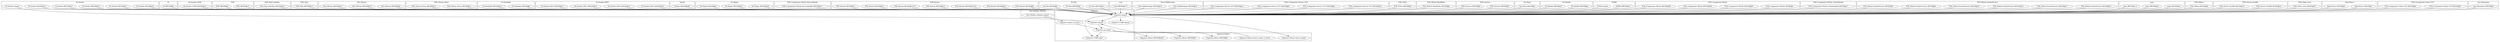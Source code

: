 digraph {
graph [overlap=false]
subgraph cluster_IO_Socket {
	label="IO::Socket";
	"IO::Socket::import";
	"IO::Socket::BEGIN@16";
	"IO::Socket::BEGIN@11";
	"IO::Socket::BEGIN@13";
	"IO::Socket::BEGIN@17";
	"IO::Socket::BEGIN@12";
}
subgraph cluster_IO {
	label="IO";
	"IO::BEGIN@6";
}
subgraph cluster_IO_Socket_UNIX {
	label="IO::Socket::UNIX";
	"IO::Socket::UNIX::BEGIN@12";
}
subgraph cluster_POE {
	label="POE";
	"POE::BEGIN@11";
	"POE::BEGIN@6";
}
subgraph cluster_POE_Pipe_OneWay {
	label="POE::Pipe::OneWay";
	"POE::Pipe::OneWay::BEGIN@13";
}
subgraph cluster_POE_Pipe {
	label="POE::Pipe";
	"POE::Pipe::BEGIN@11";
}
subgraph cluster_Net_SSLeay {
	label="Net::SSLeay";
	"Net::SSLeay::BEGIN@19";
	"Net::SSLeay::BEGIN@17";
	"Net::SSLeay::BEGIN@20";
}
subgraph cluster_POE_Queue_Array {
	label="POE::Queue::Array";
	"POE::Queue::Array::BEGIN@11";
	"POE::Queue::Array::BEGIN@12";
}
subgraph cluster_IO_Seekable {
	label="IO::Seekable";
	"IO::Seekable::BEGIN@6";
	"IO::Seekable::BEGIN@12";
}
subgraph cluster_IO_Socket_INET {
	label="IO::Socket::INET";
	"IO::Socket::INET::BEGIN@12";
	"IO::Socket::INET::BEGIN@13";
	"IO::Socket::INET::BEGIN@14";
	"IO::Socket::INET::BEGIN@15";
}
subgraph cluster_Socket {
	label="Socket";
	"Socket::BEGIN@687";
}
subgraph cluster_IO_Pipely {
	label="IO::Pipely";
	"IO::Pipely::BEGIN@23";
	"IO::Pipely::BEGIN@9";
	"IO::Pipely::BEGIN@24";
}
subgraph cluster_POE_Component_SSLify_ServerHandle {
	label="POE::Component::SSLify::ServerHandle";
	"POE::Component::SSLify::ServerHandle::BEGIN@17";
}
subgraph cluster_POE_Kernel {
	label="POE::Kernel";
	"POE::Kernel::BEGIN@8";
	"POE::Kernel::BEGIN@24";
	"POE::Kernel::BEGIN@16.21";
	"POE::Kernel::BEGIN@13";
	"POE::Kernel::BEGIN@14.19";
	"POE::Kernel::BEGIN@12";
	"POE::Kernel::BEGIN@11";
}
subgraph cluster_Exporter {
	label="Exporter";
	"Exporter::import";
	"Exporter::CORE:match";
	"Exporter::export_to_level";
	"Exporter::as_heavy";
	"Exporter::export";
	"Exporter::CORE:subst";
}
subgraph cluster_IO_File {
	label="IO::File";
	"IO::File::BEGIN@9";
	"IO::File::BEGIN@8";
	"IO::File::BEGIN@11";
}
subgraph cluster_Cwd {
	label="Cwd";
	"Cwd::BEGIN@171";
}
subgraph cluster_Test_FailWarnings {
	label="Test::FailWarnings";
	"Test::FailWarnings::BEGIN@10";
	"Test::FailWarnings::BEGIN@12";
}
subgraph cluster_POE_Component_Server_TCP {
	label="POE::Component::Server::TCP";
	"POE::Component::Server::TCP::BEGIN@8";
	"POE::Component::Server::TCP::BEGIN@12";
	"POE::Component::Server::TCP::BEGIN@10";
	"POE::Component::Server::TCP::BEGIN@9";
}
subgraph cluster_POE_Filter {
	label="POE::Filter";
	"POE::Filter::BEGIN@8";
}
subgraph cluster_POE_Wheel_ReadWrite {
	label="POE::Wheel::ReadWrite";
	"POE::Wheel::ReadWrite::BEGIN@8";
}
subgraph cluster_POE_Session {
	label="POE::Session";
	"POE::Session::BEGIN@9";
	"POE::Session::BEGIN@8";
}
subgraph cluster_Tie_Hash {
	label="Tie::Hash";
	"Tie::Hash::BEGIN@5";
}
subgraph cluster_IO_Handle {
	label="IO::Handle";
	"IO::Handle::BEGIN@6";
	"IO::Handle::BEGIN@7";
}
subgraph cluster_POSIX {
	label="POSIX";
	"POSIX::BEGIN@11";
	"POSIX::import";
}
subgraph cluster_POE_Component_SSLify {
	label="POE::Component::SSLify";
	"POE::Component::SSLify::BEGIN@95";
	"POE::Component::SSLify::BEGIN@98";
	"POE::Component::SSLify::BEGIN@1";
	"POE::Component::SSLify::BEGIN@91";
}
subgraph cluster_POE_Component_SSLify_ClientHandle {
	label="POE::Component::SSLify::ClientHandle";
	"POE::Component::SSLify::ClientHandle::BEGIN@17";
}
subgraph cluster_Exporter_Heavy {
	label="Exporter::Heavy";
	"Exporter::Heavy::BEGIN@3";
	"Exporter::Heavy::heavy_export";
	"Exporter::Heavy::BEGIN@4";
	"Exporter::Heavy::heavy_export_to_level";
	"Exporter::Heavy::BEGIN@202";
}
subgraph cluster_POE_Wheel_SocketFactory {
	label="POE::Wheel::SocketFactory";
	"POE::Wheel::SocketFactory::BEGIN@8";
	"POE::Wheel::SocketFactory::BEGIN@9";
	"POE::Wheel::SocketFactory::BEGIN@11";
	"POE::Wheel::SocketFactory::BEGIN@17";
	"POE::Wheel::SocketFactory::BEGIN@12";
	"POE::Wheel::SocketFactory::BEGIN@53";
}
subgraph cluster_main {
	label="main";
	"main::BEGIN@22";
	"main::BEGIN@1.3";
	"main::BEGIN@41";
}
subgraph cluster_POE_Wheel {
	label="POE::Wheel";
	"POE::Wheel::BEGIN@8";
}
subgraph cluster_POE_Driver_SysRW {
	label="POE::Driver::SysRW";
	"POE::Driver::SysRW::BEGIN@12";
	"POE::Driver::SysRW::BEGIN@13";
}
subgraph cluster_Test_Builder_Module {
	label="Test::Builder::Module";
	"Test::Builder::Module::import";
}
subgraph cluster_POE_Filter_Line {
	label="POE::Filter::Line";
	"POE::Filter::Line::BEGIN@10";
}
subgraph cluster_SelectSaver {
	label="SelectSaver";
	"SelectSaver::BEGIN@7";
	"SelectSaver::BEGIN@6";
}
subgraph cluster_POE_Component_Client_TCP {
	label="POE::Component::Client::TCP";
	"POE::Component::Client::TCP::BEGIN@9";
	"POE::Component::Client::TCP::BEGIN@8";
}
subgraph cluster_Sys_Hostname {
	label="Sys::Hostname";
	"Sys::Hostname::BEGIN@5";
}
"Exporter::as_heavy" -> "Exporter::Heavy::BEGIN@3";
"IO::Socket::import" -> "Exporter::export";
"Exporter::Heavy::heavy_export_to_level" -> "Exporter::export";
"Exporter::import" -> "Exporter::export";
"Exporter::import" -> "Exporter::CORE:subst";
"Exporter::as_heavy" -> "Exporter::CORE:subst";
"Test::Builder::Module::import" -> "Exporter::export_to_level";
"SelectSaver::BEGIN@6" -> "Exporter::import";
"Test::FailWarnings::BEGIN@12" -> "Exporter::import";
"IO::BEGIN@6" -> "Exporter::import";
"IO::Socket::INET::BEGIN@14" -> "Exporter::import";
"Tie::Hash::BEGIN@5" -> "Exporter::import";
"POE::Wheel::SocketFactory::BEGIN@11" -> "Exporter::import";
"POE::BEGIN@6" -> "Exporter::import";
"POE::Session::BEGIN@9" -> "Exporter::import";
"IO::Handle::BEGIN@7" -> "Exporter::import";
"Socket::BEGIN@687" -> "Exporter::import";
"IO::Seekable::BEGIN@12" -> "Exporter::import";
"POE::BEGIN@11" -> "Exporter::import";
"POE::Wheel::BEGIN@8" -> "Exporter::import";
"POSIX::BEGIN@11" -> "Exporter::import";
"IO::Socket::UNIX::BEGIN@12" -> "Exporter::import";
"POE::Pipe::BEGIN@11" -> "Exporter::import";
"IO::Pipely::BEGIN@23" -> "Exporter::import";
"Cwd::BEGIN@171" -> "Exporter::import";
"Net::SSLeay::BEGIN@17" -> "Exporter::import";
"POE::Queue::Array::BEGIN@11" -> "Exporter::import";
"Net::SSLeay::BEGIN@20" -> "Exporter::import";
"POE::Component::Server::TCP::BEGIN@9" -> "Exporter::import";
"POE::Kernel::BEGIN@16.21" -> "Exporter::import";
"POE::Kernel::BEGIN@11" -> "Exporter::import";
"POE::Component::Client::TCP::BEGIN@8" -> "Exporter::import";
"POSIX::import" -> "Exporter::import";
"IO::Socket::BEGIN@12" -> "Exporter::import";
"IO::Socket::BEGIN@11" -> "Exporter::import";
"IO::File::BEGIN@8" -> "Exporter::import";
"POE::Filter::Line::BEGIN@10" -> "Exporter::import";
"POE::Component::SSLify::BEGIN@95" -> "Exporter::import";
"IO::Socket::BEGIN@17" -> "Exporter::import";
"POE::Filter::BEGIN@8" -> "Exporter::import";
"POE::Driver::SysRW::BEGIN@13" -> "Exporter::import";
"Sys::Hostname::BEGIN@5" -> "Exporter::import";
"main::BEGIN@1.3" -> "Exporter::import";
"SelectSaver::BEGIN@7" -> "Exporter::import";
"Test::FailWarnings::BEGIN@10" -> "Exporter::import";
"IO::File::BEGIN@9" -> "Exporter::import";
"POE::Wheel::ReadWrite::BEGIN@8" -> "Exporter::import";
"POE::Component::SSLify::BEGIN@98" -> "Exporter::import";
"POE::Component::Server::TCP::BEGIN@8" -> "Exporter::import";
"POE::Kernel::BEGIN@13" -> "Exporter::import";
"POE::Kernel::BEGIN@24" -> "Exporter::import";
"main::BEGIN@22" -> "Exporter::import";
"IO::Pipely::BEGIN@9" -> "Exporter::import";
"POE::Component::SSLify::BEGIN@1" -> "Exporter::import";
"POE::Queue::Array::BEGIN@12" -> "Exporter::import";
"IO::Seekable::BEGIN@6" -> "Exporter::import";
"IO::Socket::BEGIN@13" -> "Exporter::import";
"POE::Pipe::OneWay::BEGIN@13" -> "Exporter::import";
"POE::Driver::SysRW::BEGIN@12" -> "Exporter::import";
"POE::Wheel::SocketFactory::BEGIN@8" -> "Exporter::import";
"POE::Kernel::BEGIN@14.19" -> "Exporter::import";
"POE::Component::Server::TCP::BEGIN@12" -> "Exporter::import";
"IO::Socket::INET::BEGIN@15" -> "Exporter::import";
"IO::Pipely::BEGIN@24" -> "Exporter::import";
"POE::Component::SSLify::ClientHandle::BEGIN@17" -> "Exporter::import";
"POE::Component::SSLify::ServerHandle::BEGIN@17" -> "Exporter::import";
"POE::Component::Client::TCP::BEGIN@9" -> "Exporter::import";
"POE::Wheel::SocketFactory::BEGIN@53" -> "Exporter::import";
"IO::Handle::BEGIN@6" -> "Exporter::import";
"IO::Socket::INET::BEGIN@13" -> "Exporter::import";
"IO::File::BEGIN@11" -> "Exporter::import";
"POE::Component::SSLify::BEGIN@91" -> "Exporter::import";
"POE::Wheel::SocketFactory::BEGIN@12" -> "Exporter::import";
"POE::Component::Server::TCP::BEGIN@10" -> "Exporter::import";
"POE::Session::BEGIN@8" -> "Exporter::import";
"POE::Kernel::BEGIN@8" -> "Exporter::import";
"POE::Wheel::SocketFactory::BEGIN@17" -> "Exporter::import";
"POE::Kernel::BEGIN@12" -> "Exporter::import";
"POE::Wheel::SocketFactory::BEGIN@9" -> "Exporter::import";
"IO::Socket::INET::BEGIN@12" -> "Exporter::import";
"IO::Socket::BEGIN@16" -> "Exporter::import";
"Net::SSLeay::BEGIN@19" -> "Exporter::import";
"main::BEGIN@41" -> "Exporter::import";
"Exporter::import" -> "Exporter::CORE:match";
"Exporter::export_to_level" -> "Exporter::as_heavy";
"Exporter::export" -> "Exporter::as_heavy";
"Exporter::import" -> "Exporter::Heavy::heavy_export";
"Exporter::as_heavy" -> "Exporter::Heavy::BEGIN@4";
"Exporter::as_heavy" -> "Exporter::Heavy::BEGIN@202";
}
